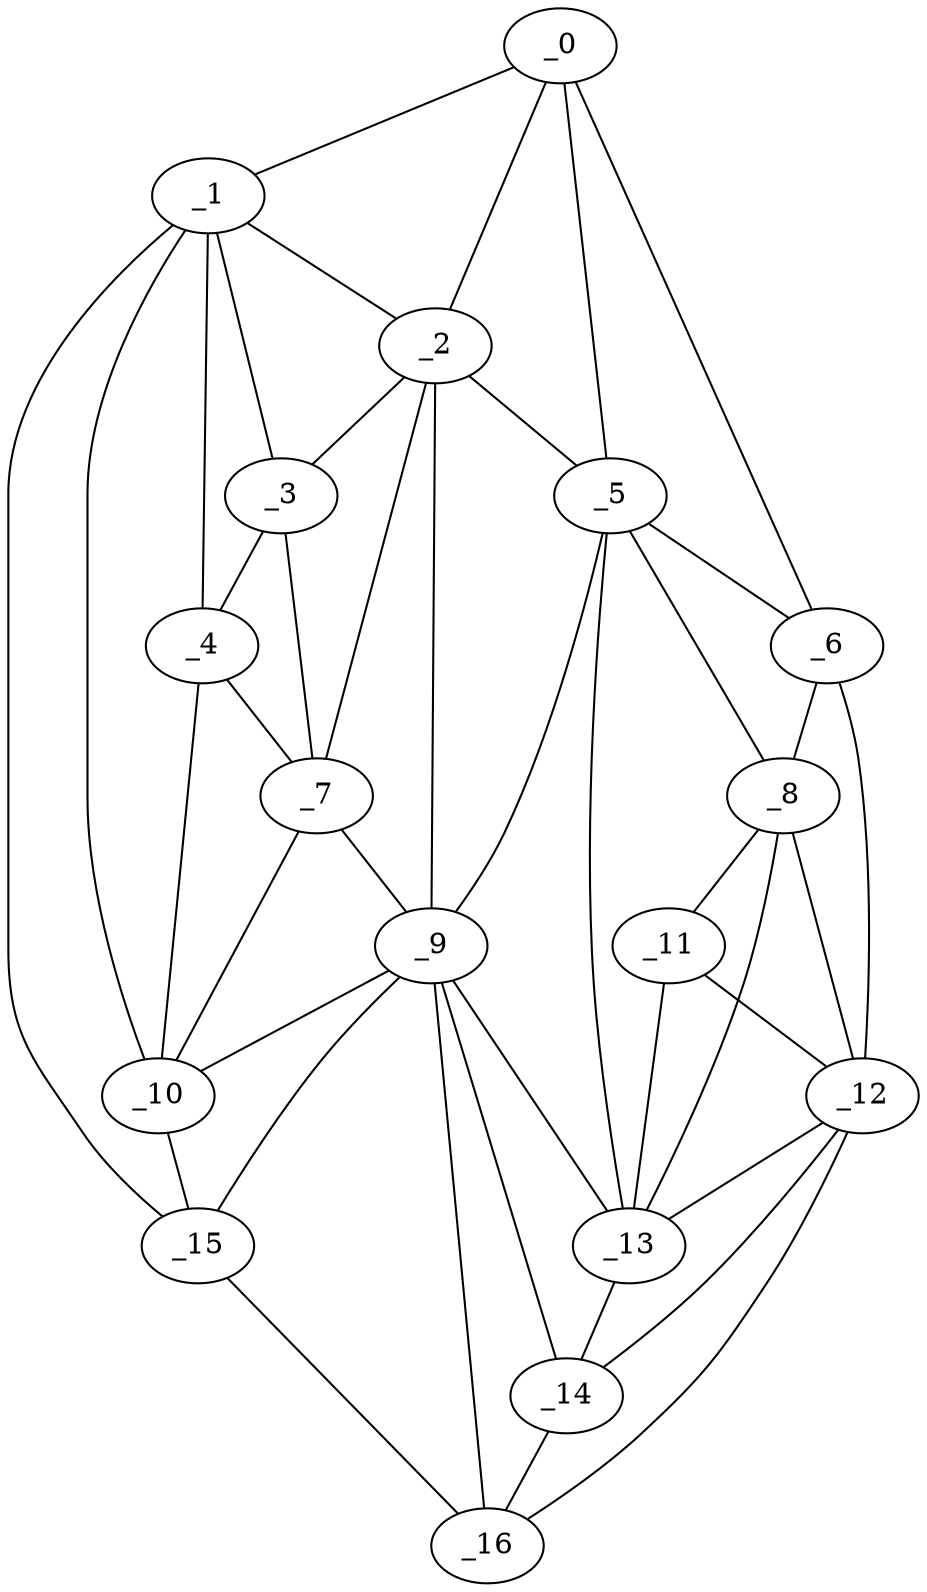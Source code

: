 graph "obj13__155.gxl" {
	_0	 [x=34,
		y=29];
	_1	 [x=40,
		y=126];
	_0 -- _1	 [valence=1];
	_2	 [x=50,
		y=92];
	_0 -- _2	 [valence=1];
	_5	 [x=52,
		y=24];
	_0 -- _5	 [valence=2];
	_6	 [x=55,
		y=5];
	_0 -- _6	 [valence=1];
	_1 -- _2	 [valence=2];
	_3	 [x=50,
		y=102];
	_1 -- _3	 [valence=2];
	_4	 [x=50,
		y=110];
	_1 -- _4	 [valence=2];
	_10	 [x=68,
		y=109];
	_1 -- _10	 [valence=2];
	_15	 [x=98,
		y=116];
	_1 -- _15	 [valence=1];
	_2 -- _3	 [valence=2];
	_2 -- _5	 [valence=2];
	_7	 [x=65,
		y=101];
	_2 -- _7	 [valence=1];
	_9	 [x=68,
		y=88];
	_2 -- _9	 [valence=2];
	_3 -- _4	 [valence=2];
	_3 -- _7	 [valence=2];
	_4 -- _7	 [valence=2];
	_4 -- _10	 [valence=2];
	_5 -- _6	 [valence=1];
	_8	 [x=68,
		y=12];
	_5 -- _8	 [valence=1];
	_5 -- _9	 [valence=2];
	_13	 [x=81,
		y=21];
	_5 -- _13	 [valence=2];
	_6 -- _8	 [valence=2];
	_12	 [x=78,
		y=5];
	_6 -- _12	 [valence=1];
	_7 -- _9	 [valence=2];
	_7 -- _10	 [valence=2];
	_11	 [x=76,
		y=14];
	_8 -- _11	 [valence=2];
	_8 -- _12	 [valence=2];
	_8 -- _13	 [valence=2];
	_9 -- _10	 [valence=1];
	_9 -- _13	 [valence=2];
	_14	 [x=89,
		y=23];
	_9 -- _14	 [valence=1];
	_9 -- _15	 [valence=2];
	_16	 [x=101,
		y=30];
	_9 -- _16	 [valence=2];
	_10 -- _15	 [valence=2];
	_11 -- _12	 [valence=1];
	_11 -- _13	 [valence=2];
	_12 -- _13	 [valence=2];
	_12 -- _14	 [valence=1];
	_12 -- _16	 [valence=1];
	_13 -- _14	 [valence=2];
	_14 -- _16	 [valence=2];
	_15 -- _16	 [valence=1];
}
